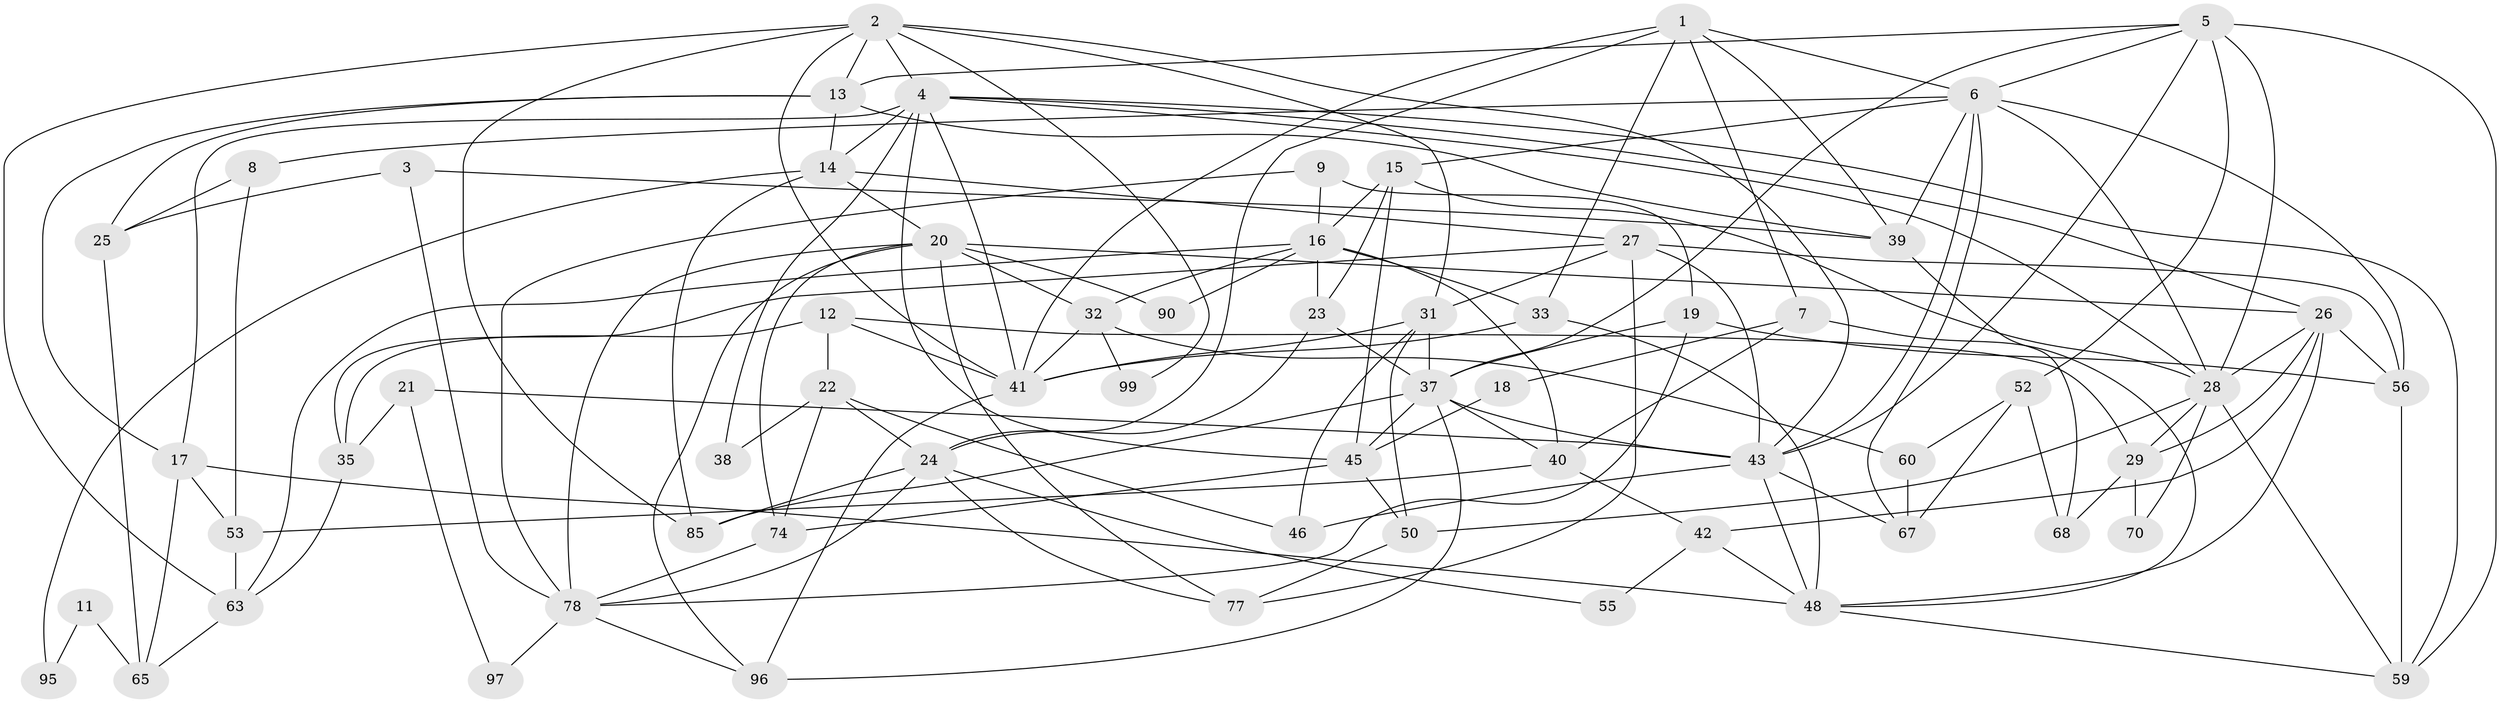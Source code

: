 // original degree distribution, {2: 0.14, 4: 0.34, 3: 0.24, 7: 0.04, 6: 0.09, 5: 0.13, 9: 0.01, 8: 0.01}
// Generated by graph-tools (version 1.1) at 2025/11/02/21/25 10:11:14]
// undirected, 63 vertices, 153 edges
graph export_dot {
graph [start="1"]
  node [color=gray90,style=filled];
  1 [super="+71"];
  2 [super="+10"];
  3;
  4 [super="+51"];
  5 [super="+54"];
  6 [super="+100"];
  7;
  8;
  9;
  11;
  12;
  13 [super="+75"];
  14 [super="+89"];
  15 [super="+47"];
  16 [super="+44"];
  17 [super="+66"];
  18 [super="+30"];
  19 [super="+82"];
  20 [super="+98"];
  21;
  22 [super="+84"];
  23;
  24 [super="+88"];
  25 [super="+72"];
  26 [super="+36"];
  27 [super="+73"];
  28 [super="+62"];
  29 [super="+64"];
  31 [super="+34"];
  32;
  33;
  35;
  37 [super="+94"];
  38;
  39 [super="+81"];
  40;
  41 [super="+92"];
  42 [super="+49"];
  43 [super="+76"];
  45 [super="+79"];
  46;
  48 [super="+87"];
  50;
  52 [super="+58"];
  53 [super="+80"];
  55;
  56 [super="+57"];
  59 [super="+61"];
  60;
  63;
  65 [super="+86"];
  67 [super="+93"];
  68 [super="+69"];
  70;
  74 [super="+83"];
  77;
  78 [super="+91"];
  85;
  90;
  95;
  96;
  97;
  99;
  1 -- 24;
  1 -- 33;
  1 -- 7;
  1 -- 6;
  1 -- 39;
  1 -- 41;
  2 -- 13;
  2 -- 31;
  2 -- 63;
  2 -- 99;
  2 -- 4;
  2 -- 85;
  2 -- 41;
  2 -- 43;
  3 -- 39;
  3 -- 25;
  3 -- 78;
  4 -- 17;
  4 -- 59;
  4 -- 45;
  4 -- 41;
  4 -- 28;
  4 -- 38;
  4 -- 14;
  4 -- 26;
  5 -- 37;
  5 -- 13;
  5 -- 28;
  5 -- 59;
  5 -- 52;
  5 -- 6;
  5 -- 43;
  6 -- 8;
  6 -- 15;
  6 -- 39;
  6 -- 28;
  6 -- 43 [weight=2];
  6 -- 56;
  6 -- 67;
  7 -- 40;
  7 -- 18 [weight=2];
  7 -- 48;
  8 -- 25;
  8 -- 53;
  9 -- 19;
  9 -- 78;
  9 -- 16;
  11 -- 65 [weight=2];
  11 -- 95;
  12 -- 35;
  12 -- 22;
  12 -- 41;
  12 -- 29;
  13 -- 39;
  13 -- 14;
  13 -- 25;
  13 -- 17;
  14 -- 85;
  14 -- 95;
  14 -- 27;
  14 -- 20;
  15 -- 23;
  15 -- 16;
  15 -- 28;
  15 -- 45;
  16 -- 33;
  16 -- 90;
  16 -- 32;
  16 -- 23;
  16 -- 40;
  16 -- 63;
  17 -- 48;
  17 -- 65;
  17 -- 53;
  18 -- 45;
  19 -- 78;
  19 -- 37;
  19 -- 56;
  20 -- 77;
  20 -- 32;
  20 -- 96;
  20 -- 90;
  20 -- 74;
  20 -- 78;
  20 -- 26;
  21 -- 35;
  21 -- 97;
  21 -- 43;
  22 -- 46;
  22 -- 74;
  22 -- 38;
  22 -- 24;
  23 -- 24 [weight=2];
  23 -- 37;
  24 -- 77;
  24 -- 85;
  24 -- 55;
  24 -- 78;
  25 -- 65;
  26 -- 28;
  26 -- 29;
  26 -- 42;
  26 -- 48;
  26 -- 56;
  27 -- 43;
  27 -- 35;
  27 -- 56;
  27 -- 77;
  27 -- 31;
  28 -- 70;
  28 -- 50;
  28 -- 59;
  28 -- 29;
  29 -- 70;
  29 -- 68;
  31 -- 41;
  31 -- 46;
  31 -- 50;
  31 -- 37;
  32 -- 60;
  32 -- 99;
  32 -- 41;
  33 -- 48;
  33 -- 41;
  35 -- 63;
  37 -- 40;
  37 -- 85;
  37 -- 96;
  37 -- 43;
  37 -- 45;
  39 -- 68 [weight=2];
  40 -- 42;
  40 -- 53;
  41 -- 96;
  42 -- 48;
  42 -- 55;
  43 -- 67;
  43 -- 46;
  43 -- 48;
  45 -- 50;
  45 -- 74;
  48 -- 59;
  50 -- 77;
  52 -- 67 [weight=2];
  52 -- 60;
  52 -- 68 [weight=2];
  53 -- 63;
  56 -- 59;
  60 -- 67;
  63 -- 65;
  74 -- 78;
  78 -- 96;
  78 -- 97;
}
